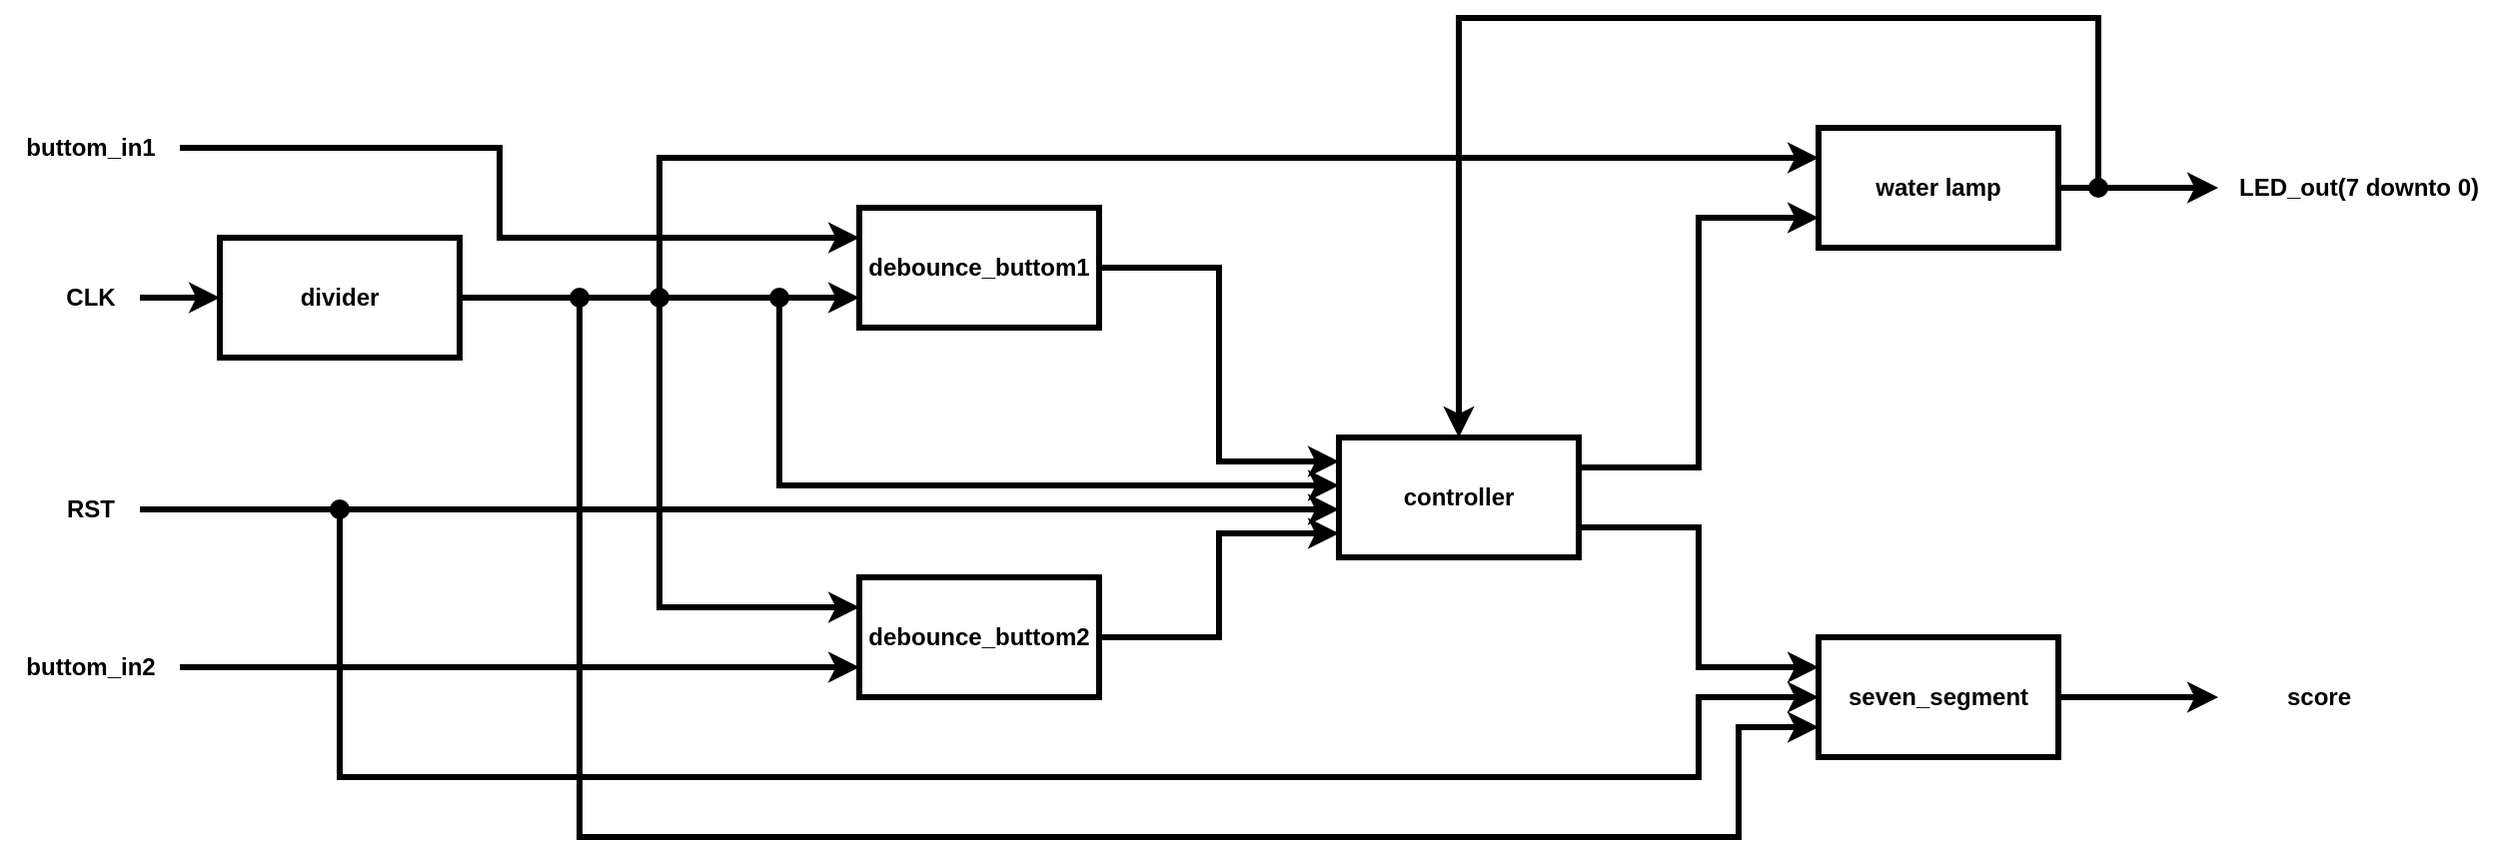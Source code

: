 <mxfile version="20.2.5" type="device"><diagram id="bVdShFidxIHljuUWu-u7" name="architecture"><mxGraphModel dx="2249" dy="846" grid="1" gridSize="10" guides="1" tooltips="1" connect="1" arrows="1" fold="1" page="1" pageScale="1" pageWidth="827" pageHeight="1169" math="0" shadow="0"><root><mxCell id="0"/><mxCell id="1" parent="0"/><mxCell id="ddpqEkm2SgJroVoGdUI0-42" style="edgeStyle=orthogonalEdgeStyle;rounded=0;orthogonalLoop=1;jettySize=auto;html=1;exitX=1;exitY=0.5;exitDx=0;exitDy=0;fontSize=12;strokeWidth=3;" edge="1" parent="1" source="ddpqEkm2SgJroVoGdUI0-1" target="ddpqEkm2SgJroVoGdUI0-5"><mxGeometry relative="1" as="geometry"><Array as="points"><mxPoint x="760" y="175"/><mxPoint x="760" y="90"/><mxPoint x="440" y="90"/></Array></mxGeometry></mxCell><mxCell id="ddpqEkm2SgJroVoGdUI0-44" style="edgeStyle=orthogonalEdgeStyle;rounded=0;orthogonalLoop=1;jettySize=auto;html=1;exitX=1;exitY=0.5;exitDx=0;exitDy=0;fontSize=12;strokeWidth=3;" edge="1" parent="1" source="ddpqEkm2SgJroVoGdUI0-1"><mxGeometry relative="1" as="geometry"><mxPoint x="820" y="175" as="targetPoint"/></mxGeometry></mxCell><mxCell id="ddpqEkm2SgJroVoGdUI0-1" value="water lamp" style="rounded=0;whiteSpace=wrap;html=1;fontStyle=1;strokeWidth=3;fontSize=12;" vertex="1" parent="1"><mxGeometry x="620" y="145" width="120" height="60" as="geometry"/></mxCell><mxCell id="ddpqEkm2SgJroVoGdUI0-45" style="edgeStyle=orthogonalEdgeStyle;rounded=0;orthogonalLoop=1;jettySize=auto;html=1;exitX=1;exitY=0.5;exitDx=0;exitDy=0;fontSize=12;strokeWidth=3;" edge="1" parent="1" source="ddpqEkm2SgJroVoGdUI0-2"><mxGeometry relative="1" as="geometry"><mxPoint x="820" y="430" as="targetPoint"/></mxGeometry></mxCell><mxCell id="ddpqEkm2SgJroVoGdUI0-2" value="seven_segment" style="rounded=0;whiteSpace=wrap;html=1;fontStyle=1;strokeWidth=3;fontSize=12;" vertex="1" parent="1"><mxGeometry x="620" y="400" width="120" height="60" as="geometry"/></mxCell><mxCell id="ddpqEkm2SgJroVoGdUI0-9" style="edgeStyle=orthogonalEdgeStyle;rounded=0;orthogonalLoop=1;jettySize=auto;html=1;exitX=1;exitY=0.5;exitDx=0;exitDy=0;entryX=0;entryY=0.2;entryDx=0;entryDy=0;entryPerimeter=0;fontSize=12;fontStyle=1;strokeWidth=3;" edge="1" parent="1" source="ddpqEkm2SgJroVoGdUI0-3" target="ddpqEkm2SgJroVoGdUI0-5"><mxGeometry relative="1" as="geometry"/></mxCell><mxCell id="ddpqEkm2SgJroVoGdUI0-3" value="debounce_buttom1" style="rounded=0;whiteSpace=wrap;html=1;fontStyle=1;strokeWidth=3;fontSize=12;" vertex="1" parent="1"><mxGeometry x="140" y="185" width="120" height="60" as="geometry"/></mxCell><mxCell id="ddpqEkm2SgJroVoGdUI0-23" style="edgeStyle=orthogonalEdgeStyle;rounded=0;orthogonalLoop=1;jettySize=auto;html=1;exitX=1;exitY=0.25;exitDx=0;exitDy=0;exitPerimeter=0;entryX=0;entryY=0.75;entryDx=0;entryDy=0;fontSize=12;fontStyle=1;strokeWidth=3;" edge="1" parent="1" source="ddpqEkm2SgJroVoGdUI0-5" target="ddpqEkm2SgJroVoGdUI0-1"><mxGeometry relative="1" as="geometry"/></mxCell><mxCell id="ddpqEkm2SgJroVoGdUI0-24" style="edgeStyle=orthogonalEdgeStyle;rounded=0;orthogonalLoop=1;jettySize=auto;html=1;exitX=1;exitY=0.75;exitDx=0;exitDy=0;exitPerimeter=0;entryX=0;entryY=0.25;entryDx=0;entryDy=0;fontSize=12;fontStyle=1;strokeWidth=3;" edge="1" parent="1" source="ddpqEkm2SgJroVoGdUI0-5" target="ddpqEkm2SgJroVoGdUI0-2"><mxGeometry relative="1" as="geometry"/></mxCell><mxCell id="ddpqEkm2SgJroVoGdUI0-5" value="controller" style="whiteSpace=wrap;html=1;fontSize=12;points=[[0,0,0,0,0],[0,0.2,0,0,0],[0,0.4,0,0,0],[0,0.6,0,0,0],[0,0.8,0,0,0],[0,1,0,0,0],[0.25,0,0,0,0],[0.25,1,0,0,0],[0.5,0,0,0,0],[0.5,1,0,0,0],[0.75,0,0,0,0],[0.75,1,0,0,0],[1,0,0,0,0],[1,0.25,0,0,0],[1,0.5,0,0,0],[1,0.75,0,0,0],[1,1,0,0,0]];fontStyle=1;strokeWidth=3;" vertex="1" parent="1"><mxGeometry x="380" y="300" width="120" height="60" as="geometry"/></mxCell><mxCell id="ddpqEkm2SgJroVoGdUI0-10" style="edgeStyle=orthogonalEdgeStyle;rounded=0;orthogonalLoop=1;jettySize=auto;html=1;exitX=1;exitY=0.5;exitDx=0;exitDy=0;entryX=0;entryY=0.8;entryDx=0;entryDy=0;entryPerimeter=0;fontSize=12;fontStyle=1;strokeWidth=3;" edge="1" parent="1" source="ddpqEkm2SgJroVoGdUI0-6" target="ddpqEkm2SgJroVoGdUI0-5"><mxGeometry relative="1" as="geometry"/></mxCell><mxCell id="ddpqEkm2SgJroVoGdUI0-6" value="debounce_buttom2" style="rounded=0;whiteSpace=wrap;html=1;fontStyle=1;strokeWidth=3;fontSize=12;" vertex="1" parent="1"><mxGeometry x="140" y="370" width="120" height="60" as="geometry"/></mxCell><mxCell id="ddpqEkm2SgJroVoGdUI0-15" style="edgeStyle=orthogonalEdgeStyle;rounded=0;orthogonalLoop=1;jettySize=auto;html=1;entryX=0;entryY=0.5;entryDx=0;entryDy=0;fontSize=12;fontStyle=1;strokeWidth=3;" edge="1" parent="1" source="ddpqEkm2SgJroVoGdUI0-12" target="ddpqEkm2SgJroVoGdUI0-14"><mxGeometry relative="1" as="geometry"/></mxCell><mxCell id="ddpqEkm2SgJroVoGdUI0-12" value="CLK" style="text;html=1;align=center;verticalAlign=middle;resizable=0;points=[];autosize=1;strokeColor=none;fillColor=none;fontSize=12;fontStyle=1;strokeWidth=3;" vertex="1" parent="1"><mxGeometry x="-270" y="215" width="50" height="30" as="geometry"/></mxCell><mxCell id="ddpqEkm2SgJroVoGdUI0-20" style="edgeStyle=orthogonalEdgeStyle;rounded=0;orthogonalLoop=1;jettySize=auto;html=1;entryX=0;entryY=0.6;entryDx=0;entryDy=0;entryPerimeter=0;fontSize=12;fontStyle=1;strokeWidth=3;" edge="1" parent="1" source="ddpqEkm2SgJroVoGdUI0-13" target="ddpqEkm2SgJroVoGdUI0-5"><mxGeometry relative="1" as="geometry"/></mxCell><mxCell id="ddpqEkm2SgJroVoGdUI0-25" style="edgeStyle=orthogonalEdgeStyle;rounded=0;orthogonalLoop=1;jettySize=auto;html=1;fontSize=12;entryX=0;entryY=0.5;entryDx=0;entryDy=0;fontStyle=1;strokeWidth=3;" edge="1" parent="1" source="ddpqEkm2SgJroVoGdUI0-13" target="ddpqEkm2SgJroVoGdUI0-2"><mxGeometry relative="1" as="geometry"><mxPoint x="411.143" y="480" as="targetPoint"/><Array as="points"><mxPoint x="-120" y="336"/><mxPoint x="-120" y="470"/><mxPoint x="560" y="470"/><mxPoint x="560" y="430"/></Array></mxGeometry></mxCell><mxCell id="ddpqEkm2SgJroVoGdUI0-13" value="RST" style="text;html=1;align=center;verticalAlign=middle;resizable=0;points=[];autosize=1;strokeColor=none;fillColor=none;fontSize=12;fontStyle=1;strokeWidth=3;" vertex="1" parent="1"><mxGeometry x="-270" y="321" width="50" height="30" as="geometry"/></mxCell><mxCell id="ddpqEkm2SgJroVoGdUI0-16" style="edgeStyle=orthogonalEdgeStyle;rounded=0;orthogonalLoop=1;jettySize=auto;html=1;exitX=1;exitY=0.5;exitDx=0;exitDy=0;entryX=0;entryY=0.75;entryDx=0;entryDy=0;fontSize=12;fontStyle=1;strokeWidth=3;" edge="1" parent="1" source="ddpqEkm2SgJroVoGdUI0-14" target="ddpqEkm2SgJroVoGdUI0-3"><mxGeometry relative="1" as="geometry"/></mxCell><mxCell id="ddpqEkm2SgJroVoGdUI0-17" style="edgeStyle=orthogonalEdgeStyle;rounded=0;orthogonalLoop=1;jettySize=auto;html=1;exitX=1;exitY=0.5;exitDx=0;exitDy=0;fontSize=12;entryX=0;entryY=0.4;entryDx=0;entryDy=0;entryPerimeter=0;fontStyle=1;strokeWidth=3;" edge="1" parent="1" source="ddpqEkm2SgJroVoGdUI0-14" target="ddpqEkm2SgJroVoGdUI0-5"><mxGeometry relative="1" as="geometry"><mxPoint x="380" y="320" as="targetPoint"/><Array as="points"><mxPoint x="100" y="230"/><mxPoint x="100" y="324"/></Array></mxGeometry></mxCell><mxCell id="ddpqEkm2SgJroVoGdUI0-18" style="edgeStyle=orthogonalEdgeStyle;rounded=0;orthogonalLoop=1;jettySize=auto;html=1;exitX=1;exitY=0.5;exitDx=0;exitDy=0;entryX=0;entryY=0.25;entryDx=0;entryDy=0;fontSize=12;fontStyle=1;strokeWidth=3;" edge="1" parent="1" source="ddpqEkm2SgJroVoGdUI0-14" target="ddpqEkm2SgJroVoGdUI0-6"><mxGeometry relative="1" as="geometry"/></mxCell><mxCell id="ddpqEkm2SgJroVoGdUI0-26" style="edgeStyle=orthogonalEdgeStyle;rounded=0;orthogonalLoop=1;jettySize=auto;html=1;exitDx=0;exitDy=0;entryX=0;entryY=0.75;entryDx=0;entryDy=0;fontSize=12;startArrow=none;fontStyle=1;strokeWidth=3;" edge="1" parent="1" source="ddpqEkm2SgJroVoGdUI0-28" target="ddpqEkm2SgJroVoGdUI0-2"><mxGeometry relative="1" as="geometry"><Array as="points"><mxPoint y="500"/><mxPoint x="580" y="500"/><mxPoint x="580" y="445"/></Array></mxGeometry></mxCell><mxCell id="ddpqEkm2SgJroVoGdUI0-39" style="edgeStyle=orthogonalEdgeStyle;rounded=0;orthogonalLoop=1;jettySize=auto;html=1;exitX=1;exitY=0.5;exitDx=0;exitDy=0;entryX=0;entryY=0.25;entryDx=0;entryDy=0;fontSize=12;fontStyle=1;strokeWidth=3;" edge="1" parent="1" source="ddpqEkm2SgJroVoGdUI0-14" target="ddpqEkm2SgJroVoGdUI0-1"><mxGeometry relative="1" as="geometry"><Array as="points"><mxPoint x="40" y="230"/><mxPoint x="40" y="160"/></Array></mxGeometry></mxCell><mxCell id="ddpqEkm2SgJroVoGdUI0-14" value="divider" style="rounded=0;whiteSpace=wrap;html=1;fontStyle=1;strokeWidth=3;fontSize=12;" vertex="1" parent="1"><mxGeometry x="-180" y="200" width="120" height="60" as="geometry"/></mxCell><mxCell id="ddpqEkm2SgJroVoGdUI0-28" value="" style="shape=waypoint;sketch=0;size=6;pointerEvents=1;points=[];fillColor=none;resizable=0;rotatable=0;perimeter=centerPerimeter;snapToPoint=1;fontSize=12;fontStyle=1;strokeWidth=3;" vertex="1" parent="1"><mxGeometry x="-20" y="210" width="40" height="40" as="geometry"/></mxCell><mxCell id="ddpqEkm2SgJroVoGdUI0-29" value="" style="edgeStyle=orthogonalEdgeStyle;rounded=0;orthogonalLoop=1;jettySize=auto;html=1;exitX=1;exitY=0.5;exitDx=0;exitDy=0;entryDx=0;entryDy=0;fontSize=12;endArrow=none;fontStyle=1;strokeWidth=3;" edge="1" parent="1" source="ddpqEkm2SgJroVoGdUI0-14" target="ddpqEkm2SgJroVoGdUI0-28"><mxGeometry relative="1" as="geometry"><mxPoint x="-60" y="230" as="sourcePoint"/><mxPoint x="600" y="445" as="targetPoint"/><Array as="points"/></mxGeometry></mxCell><mxCell id="ddpqEkm2SgJroVoGdUI0-30" value="" style="shape=waypoint;sketch=0;size=6;pointerEvents=1;points=[];fillColor=none;resizable=0;rotatable=0;perimeter=centerPerimeter;snapToPoint=1;fontSize=12;fontStyle=1;strokeWidth=3;" vertex="1" parent="1"><mxGeometry x="-140" y="316" width="40" height="40" as="geometry"/></mxCell><mxCell id="ddpqEkm2SgJroVoGdUI0-31" value="" style="shape=waypoint;sketch=0;size=6;pointerEvents=1;points=[];fillColor=none;resizable=0;rotatable=0;perimeter=centerPerimeter;snapToPoint=1;fontSize=12;fontStyle=1;strokeWidth=3;" vertex="1" parent="1"><mxGeometry x="20" y="210" width="40" height="40" as="geometry"/></mxCell><mxCell id="ddpqEkm2SgJroVoGdUI0-33" value="" style="edgeStyle=orthogonalEdgeStyle;rounded=0;orthogonalLoop=1;jettySize=auto;html=1;exitX=1;exitY=0.5;exitDx=0;exitDy=0;entryDx=0;entryDy=0;fontSize=12;endArrow=none;fontStyle=1;strokeWidth=3;" edge="1" parent="1" source="ddpqEkm2SgJroVoGdUI0-14" target="ddpqEkm2SgJroVoGdUI0-31"><mxGeometry relative="1" as="geometry"><mxPoint x="-60.0" y="230" as="sourcePoint"/><mxPoint x="600" y="215" as="targetPoint"/><Array as="points"><mxPoint y="230"/><mxPoint y="230"/></Array></mxGeometry></mxCell><mxCell id="ddpqEkm2SgJroVoGdUI0-34" value="" style="shape=waypoint;sketch=0;size=6;pointerEvents=1;points=[];fillColor=none;resizable=0;rotatable=0;perimeter=centerPerimeter;snapToPoint=1;fontSize=12;fontStyle=1;strokeWidth=3;" vertex="1" parent="1"><mxGeometry x="80" y="210" width="40" height="40" as="geometry"/></mxCell><mxCell id="ddpqEkm2SgJroVoGdUI0-37" style="edgeStyle=orthogonalEdgeStyle;rounded=0;orthogonalLoop=1;jettySize=auto;html=1;entryX=0;entryY=0.25;entryDx=0;entryDy=0;fontSize=12;fontStyle=1;strokeWidth=3;" edge="1" parent="1" source="ddpqEkm2SgJroVoGdUI0-35" target="ddpqEkm2SgJroVoGdUI0-3"><mxGeometry relative="1" as="geometry"><Array as="points"><mxPoint x="-40" y="155"/><mxPoint x="-40" y="200"/></Array></mxGeometry></mxCell><mxCell id="ddpqEkm2SgJroVoGdUI0-35" value="buttom_in1" style="text;html=1;align=center;verticalAlign=middle;resizable=0;points=[];autosize=1;strokeColor=none;fillColor=none;fontSize=12;fontStyle=1;strokeWidth=3;" vertex="1" parent="1"><mxGeometry x="-290" y="140" width="90" height="30" as="geometry"/></mxCell><mxCell id="ddpqEkm2SgJroVoGdUI0-38" style="edgeStyle=orthogonalEdgeStyle;rounded=0;orthogonalLoop=1;jettySize=auto;html=1;entryX=0;entryY=0.75;entryDx=0;entryDy=0;fontSize=12;fontStyle=1;strokeWidth=3;" edge="1" parent="1" source="ddpqEkm2SgJroVoGdUI0-36" target="ddpqEkm2SgJroVoGdUI0-6"><mxGeometry relative="1" as="geometry"><Array as="points"><mxPoint x="-245" y="415"/></Array></mxGeometry></mxCell><mxCell id="ddpqEkm2SgJroVoGdUI0-36" value="buttom_in2" style="text;html=1;align=center;verticalAlign=middle;resizable=0;points=[];autosize=1;strokeColor=none;fillColor=none;fontSize=12;fontStyle=1;strokeWidth=3;" vertex="1" parent="1"><mxGeometry x="-290" y="400" width="90" height="30" as="geometry"/></mxCell><mxCell id="ddpqEkm2SgJroVoGdUI0-46" value="&lt;b&gt;LED_out(7 downto 0)&lt;/b&gt;" style="text;html=1;align=center;verticalAlign=middle;resizable=0;points=[];autosize=1;strokeColor=none;fillColor=none;fontSize=12;" vertex="1" parent="1"><mxGeometry x="820" y="160" width="140" height="30" as="geometry"/></mxCell><mxCell id="ddpqEkm2SgJroVoGdUI0-48" value="&lt;b&gt;score&lt;/b&gt;" style="text;html=1;align=center;verticalAlign=middle;resizable=0;points=[];autosize=1;strokeColor=none;fillColor=none;fontSize=12;" vertex="1" parent="1"><mxGeometry x="840" y="415" width="60" height="30" as="geometry"/></mxCell><mxCell id="ddpqEkm2SgJroVoGdUI0-49" value="" style="shape=waypoint;sketch=0;size=6;pointerEvents=1;points=[];fillColor=none;resizable=0;rotatable=0;perimeter=centerPerimeter;snapToPoint=1;fontSize=12;strokeWidth=3;" vertex="1" parent="1"><mxGeometry x="740" y="155" width="40" height="40" as="geometry"/></mxCell></root></mxGraphModel></diagram></mxfile>